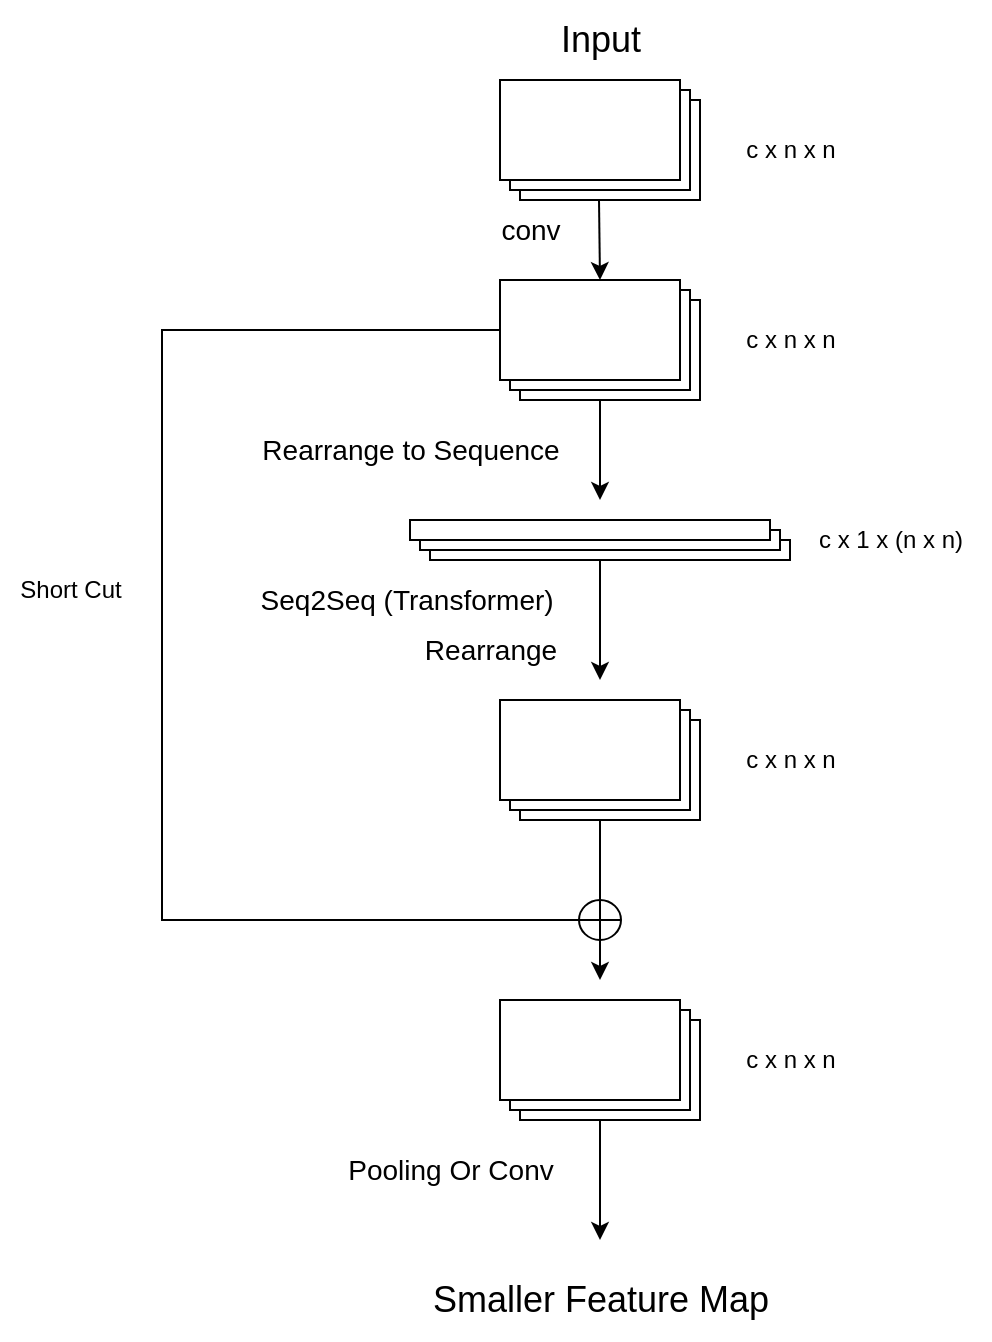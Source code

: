 <mxfile version="21.2.9" type="github">
  <diagram name="第 1 页" id="xl69UvYNIWuKGF_YYE_F">
    <mxGraphModel dx="1290" dy="549" grid="1" gridSize="10" guides="1" tooltips="1" connect="1" arrows="1" fold="1" page="1" pageScale="1" pageWidth="827" pageHeight="1169" math="0" shadow="0">
      <root>
        <mxCell id="0" />
        <mxCell id="1" parent="0" />
        <mxCell id="Kp3SWMMGHME06NrM-yMf-6" value="" style="verticalLabelPosition=bottom;verticalAlign=top;html=1;shape=mxgraph.basic.layered_rect;dx=10;outlineConnect=0;whiteSpace=wrap;" vertex="1" parent="1">
          <mxGeometry x="350" y="200" width="100" height="60" as="geometry" />
        </mxCell>
        <mxCell id="Kp3SWMMGHME06NrM-yMf-2" value="" style="endArrow=classic;html=1;rounded=0;" edge="1" parent="1">
          <mxGeometry width="50" height="50" relative="1" as="geometry">
            <mxPoint x="399.5" y="260" as="sourcePoint" />
            <mxPoint x="400" y="300" as="targetPoint" />
          </mxGeometry>
        </mxCell>
        <mxCell id="Kp3SWMMGHME06NrM-yMf-3" value="&lt;font style=&quot;font-size: 18px;&quot;&gt;Input&lt;/font&gt;" style="text;html=1;align=center;verticalAlign=middle;resizable=0;points=[];autosize=1;strokeColor=none;fillColor=none;" vertex="1" parent="1">
          <mxGeometry x="370" y="160" width="60" height="40" as="geometry" />
        </mxCell>
        <mxCell id="Kp3SWMMGHME06NrM-yMf-5" value="&lt;font style=&quot;font-size: 14px;&quot;&gt;Rearrange to Sequence&lt;/font&gt;" style="text;html=1;align=center;verticalAlign=middle;resizable=0;points=[];autosize=1;strokeColor=none;fillColor=none;" vertex="1" parent="1">
          <mxGeometry x="220" y="370" width="170" height="30" as="geometry" />
        </mxCell>
        <mxCell id="Kp3SWMMGHME06NrM-yMf-8" value="c x n x n" style="text;html=1;align=center;verticalAlign=middle;resizable=0;points=[];autosize=1;strokeColor=none;fillColor=none;" vertex="1" parent="1">
          <mxGeometry x="460" y="220" width="70" height="30" as="geometry" />
        </mxCell>
        <mxCell id="Kp3SWMMGHME06NrM-yMf-24" style="edgeStyle=orthogonalEdgeStyle;rounded=0;orthogonalLoop=1;jettySize=auto;html=1;exitX=0;exitY=0;exitDx=0;exitDy=25;exitPerimeter=0;dashed=True;" edge="1" parent="1" source="Kp3SWMMGHME06NrM-yMf-10">
          <mxGeometry relative="1" as="geometry">
            <mxPoint x="400" y="620" as="targetPoint" />
            <Array as="points">
              <mxPoint x="181" y="325" />
            </Array>
          </mxGeometry>
        </mxCell>
        <mxCell id="Kp3SWMMGHME06NrM-yMf-10" value="" style="verticalLabelPosition=bottom;verticalAlign=top;html=1;shape=mxgraph.basic.layered_rect;dx=10;outlineConnect=0;whiteSpace=wrap;" vertex="1" parent="1">
          <mxGeometry x="350" y="300" width="100" height="60" as="geometry" />
        </mxCell>
        <mxCell id="Kp3SWMMGHME06NrM-yMf-11" value="c x n x n" style="text;html=1;align=center;verticalAlign=middle;resizable=0;points=[];autosize=1;strokeColor=none;fillColor=none;" vertex="1" parent="1">
          <mxGeometry x="460" y="315" width="70" height="30" as="geometry" />
        </mxCell>
        <mxCell id="Kp3SWMMGHME06NrM-yMf-13" value="" style="verticalLabelPosition=bottom;verticalAlign=top;html=1;shape=mxgraph.basic.layered_rect;dx=10;outlineConnect=0;whiteSpace=wrap;" vertex="1" parent="1">
          <mxGeometry x="305" y="420" width="190" height="20" as="geometry" />
        </mxCell>
        <mxCell id="Kp3SWMMGHME06NrM-yMf-14" value="" style="endArrow=classic;html=1;rounded=0;" edge="1" parent="1" source="Kp3SWMMGHME06NrM-yMf-10">
          <mxGeometry width="50" height="50" relative="1" as="geometry">
            <mxPoint x="400" y="400" as="sourcePoint" />
            <mxPoint x="400" y="410" as="targetPoint" />
          </mxGeometry>
        </mxCell>
        <mxCell id="Kp3SWMMGHME06NrM-yMf-15" value="c x 1 x (n x n)" style="text;html=1;align=center;verticalAlign=middle;resizable=0;points=[];autosize=1;strokeColor=none;fillColor=none;" vertex="1" parent="1">
          <mxGeometry x="495" y="415" width="100" height="30" as="geometry" />
        </mxCell>
        <mxCell id="Kp3SWMMGHME06NrM-yMf-16" value="&lt;font style=&quot;font-size: 14px;&quot;&gt;conv&lt;/font&gt;" style="text;html=1;align=center;verticalAlign=middle;resizable=0;points=[];autosize=1;strokeColor=none;fillColor=none;" vertex="1" parent="1">
          <mxGeometry x="340" y="260" width="50" height="30" as="geometry" />
        </mxCell>
        <mxCell id="Kp3SWMMGHME06NrM-yMf-17" value="" style="endArrow=classic;html=1;rounded=0;" edge="1" parent="1" source="Kp3SWMMGHME06NrM-yMf-13">
          <mxGeometry width="50" height="50" relative="1" as="geometry">
            <mxPoint x="400" y="450" as="sourcePoint" />
            <mxPoint x="400" y="500" as="targetPoint" />
          </mxGeometry>
        </mxCell>
        <mxCell id="Kp3SWMMGHME06NrM-yMf-18" value="&lt;font style=&quot;font-size: 14px;&quot;&gt;Seq2Seq (Transformer)&amp;nbsp;&lt;/font&gt;" style="text;html=1;align=center;verticalAlign=middle;resizable=0;points=[];autosize=1;strokeColor=none;fillColor=none;" vertex="1" parent="1">
          <mxGeometry x="220" y="445" width="170" height="30" as="geometry" />
        </mxCell>
        <mxCell id="Kp3SWMMGHME06NrM-yMf-19" value="&lt;font style=&quot;font-size: 14px;&quot;&gt;Rearrange&lt;/font&gt;" style="text;html=1;align=center;verticalAlign=middle;resizable=0;points=[];autosize=1;strokeColor=none;fillColor=none;" vertex="1" parent="1">
          <mxGeometry x="300" y="470" width="90" height="30" as="geometry" />
        </mxCell>
        <mxCell id="Kp3SWMMGHME06NrM-yMf-22" value="" style="verticalLabelPosition=bottom;verticalAlign=top;html=1;shape=mxgraph.basic.layered_rect;dx=10;outlineConnect=0;whiteSpace=wrap;" vertex="1" parent="1">
          <mxGeometry x="350" y="510" width="100" height="60" as="geometry" />
        </mxCell>
        <mxCell id="Kp3SWMMGHME06NrM-yMf-23" value="c x n x n" style="text;html=1;align=center;verticalAlign=middle;resizable=0;points=[];autosize=1;strokeColor=none;fillColor=none;" vertex="1" parent="1">
          <mxGeometry x="460" y="525" width="70" height="30" as="geometry" />
        </mxCell>
        <mxCell id="Kp3SWMMGHME06NrM-yMf-30" style="edgeStyle=orthogonalEdgeStyle;rounded=0;orthogonalLoop=1;jettySize=auto;html=1;exitX=0.5;exitY=1;exitDx=0;exitDy=0;" edge="1" parent="1" source="Kp3SWMMGHME06NrM-yMf-27">
          <mxGeometry relative="1" as="geometry">
            <mxPoint x="400" y="650" as="targetPoint" />
          </mxGeometry>
        </mxCell>
        <mxCell id="Kp3SWMMGHME06NrM-yMf-27" value="" style="shape=orEllipse;perimeter=ellipsePerimeter;whiteSpace=wrap;html=1;backgroundOutline=1;" vertex="1" parent="1">
          <mxGeometry x="389.5" y="610" width="21" height="20" as="geometry" />
        </mxCell>
        <mxCell id="Kp3SWMMGHME06NrM-yMf-28" value="Short Cut" style="text;html=1;align=center;verticalAlign=middle;resizable=0;points=[];autosize=1;strokeColor=none;fillColor=none;" vertex="1" parent="1">
          <mxGeometry x="100" y="440" width="70" height="30" as="geometry" />
        </mxCell>
        <mxCell id="Kp3SWMMGHME06NrM-yMf-29" value="" style="endArrow=none;html=1;rounded=0;exitX=0.5;exitY=0;exitDx=0;exitDy=0;" edge="1" parent="1" source="Kp3SWMMGHME06NrM-yMf-27">
          <mxGeometry width="50" height="50" relative="1" as="geometry">
            <mxPoint x="380" y="610" as="sourcePoint" />
            <mxPoint x="400" y="570" as="targetPoint" />
          </mxGeometry>
        </mxCell>
        <mxCell id="Kp3SWMMGHME06NrM-yMf-31" value="" style="verticalLabelPosition=bottom;verticalAlign=top;html=1;shape=mxgraph.basic.layered_rect;dx=10;outlineConnect=0;whiteSpace=wrap;" vertex="1" parent="1">
          <mxGeometry x="350" y="660" width="100" height="60" as="geometry" />
        </mxCell>
        <mxCell id="Kp3SWMMGHME06NrM-yMf-32" value="c x n x n" style="text;html=1;align=center;verticalAlign=middle;resizable=0;points=[];autosize=1;strokeColor=none;fillColor=none;" vertex="1" parent="1">
          <mxGeometry x="460" y="675" width="70" height="30" as="geometry" />
        </mxCell>
        <mxCell id="Kp3SWMMGHME06NrM-yMf-33" value="" style="endArrow=classic;html=1;rounded=0;" edge="1" parent="1" source="Kp3SWMMGHME06NrM-yMf-31">
          <mxGeometry width="50" height="50" relative="1" as="geometry">
            <mxPoint x="400" y="770" as="sourcePoint" />
            <mxPoint x="400" y="780" as="targetPoint" />
          </mxGeometry>
        </mxCell>
        <mxCell id="Kp3SWMMGHME06NrM-yMf-34" value="&lt;font style=&quot;font-size: 14px;&quot;&gt;Pooling Or Conv&lt;/font&gt;" style="text;html=1;align=center;verticalAlign=middle;resizable=0;points=[];autosize=1;strokeColor=none;fillColor=none;" vertex="1" parent="1">
          <mxGeometry x="259.5" y="730" width="130" height="30" as="geometry" />
        </mxCell>
        <mxCell id="Kp3SWMMGHME06NrM-yMf-35" value="&lt;font style=&quot;font-size: 18px;&quot;&gt;Smaller Feature Map&lt;/font&gt;" style="text;html=1;align=center;verticalAlign=middle;resizable=0;points=[];autosize=1;strokeColor=none;fillColor=none;" vertex="1" parent="1">
          <mxGeometry x="305" y="790" width="190" height="40" as="geometry" />
        </mxCell>
      </root>
    </mxGraphModel>
  </diagram>
</mxfile>
